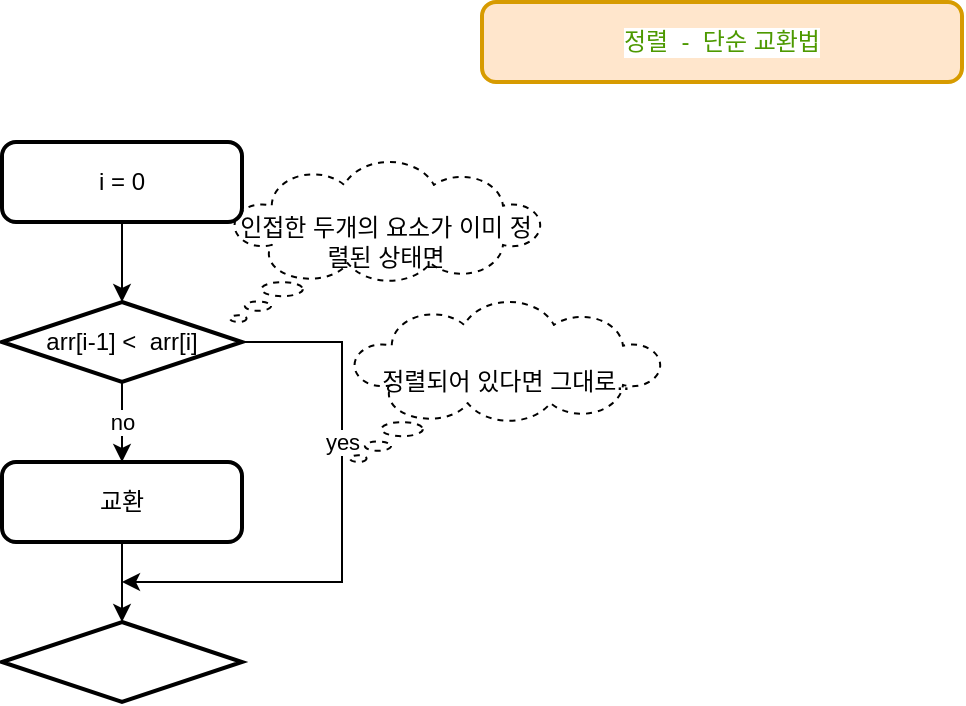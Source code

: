 <mxfile version="16.4.0" type="device"><diagram id="pjy7HTLBJCmwS--qtLxb" name="Page-1"><mxGraphModel dx="965" dy="701" grid="1" gridSize="10" guides="1" tooltips="1" connect="1" arrows="1" fold="1" page="1" pageScale="1" pageWidth="827" pageHeight="1169" math="0" shadow="0"><root><mxCell id="0"/><mxCell id="1" parent="0"/><mxCell id="uGFQTlbAYWveSa10wf9U-9" value="인접한 두개의 요소가 이미 정렬된 상태면" style="whiteSpace=wrap;html=1;shape=mxgraph.basic.cloud_callout;dashed=1;" vertex="1" parent="1"><mxGeometry x="154" y="90" width="156" height="80" as="geometry"/></mxCell><mxCell id="w__C6oTkbOjl8aLLd7qb-1" value="&lt;font color=&quot;#4d9900&quot;&gt;정렬&amp;nbsp; -&amp;nbsp; 단순 교환법&lt;/font&gt;" style="rounded=1;whiteSpace=wrap;html=1;absoluteArcSize=1;arcSize=14;strokeWidth=2;fillColor=#ffe6cc;strokeColor=#d79b00;labelBackgroundColor=#FFFFFF;" parent="1" vertex="1"><mxGeometry x="280" y="10" width="240" height="40" as="geometry"/></mxCell><mxCell id="uGFQTlbAYWveSa10wf9U-3" value="" style="edgeStyle=orthogonalEdgeStyle;rounded=0;orthogonalLoop=1;jettySize=auto;html=1;" edge="1" parent="1" source="hwK7Rld6GqHjdvsfbywJ-45" target="uGFQTlbAYWveSa10wf9U-1"><mxGeometry relative="1" as="geometry"/></mxCell><mxCell id="hwK7Rld6GqHjdvsfbywJ-45" value="i = 0" style="rounded=1;whiteSpace=wrap;html=1;absoluteArcSize=1;arcSize=14;strokeWidth=2;" parent="1" vertex="1"><mxGeometry x="40" y="80" width="120" height="40" as="geometry"/></mxCell><mxCell id="uGFQTlbAYWveSa10wf9U-4" value="no" style="edgeStyle=orthogonalEdgeStyle;rounded=0;orthogonalLoop=1;jettySize=auto;html=1;" edge="1" parent="1" source="uGFQTlbAYWveSa10wf9U-1" target="uGFQTlbAYWveSa10wf9U-2"><mxGeometry relative="1" as="geometry"/></mxCell><mxCell id="uGFQTlbAYWveSa10wf9U-8" value="yes" style="edgeStyle=orthogonalEdgeStyle;rounded=0;orthogonalLoop=1;jettySize=auto;html=1;exitX=1;exitY=0.5;exitDx=0;exitDy=0;exitPerimeter=0;" edge="1" parent="1" source="uGFQTlbAYWveSa10wf9U-1"><mxGeometry x="-0.286" relative="1" as="geometry"><mxPoint x="100" y="300" as="targetPoint"/><Array as="points"><mxPoint x="210" y="180"/><mxPoint x="210" y="300"/><mxPoint x="100" y="300"/></Array><mxPoint as="offset"/></mxGeometry></mxCell><mxCell id="uGFQTlbAYWveSa10wf9U-1" value="arr[i-1] &amp;lt;&amp;nbsp; arr[i]" style="strokeWidth=2;html=1;shape=mxgraph.flowchart.decision;whiteSpace=wrap;" vertex="1" parent="1"><mxGeometry x="40" y="160" width="120" height="40" as="geometry"/></mxCell><mxCell id="uGFQTlbAYWveSa10wf9U-6" value="" style="edgeStyle=orthogonalEdgeStyle;rounded=0;orthogonalLoop=1;jettySize=auto;html=1;" edge="1" parent="1" source="uGFQTlbAYWveSa10wf9U-2" target="uGFQTlbAYWveSa10wf9U-5"><mxGeometry relative="1" as="geometry"/></mxCell><mxCell id="uGFQTlbAYWveSa10wf9U-2" value="교환" style="rounded=1;whiteSpace=wrap;html=1;absoluteArcSize=1;arcSize=14;strokeWidth=2;" vertex="1" parent="1"><mxGeometry x="40" y="240" width="120" height="40" as="geometry"/></mxCell><mxCell id="uGFQTlbAYWveSa10wf9U-5" value="" style="strokeWidth=2;html=1;shape=mxgraph.flowchart.decision;whiteSpace=wrap;" vertex="1" parent="1"><mxGeometry x="40" y="320" width="120" height="40" as="geometry"/></mxCell><mxCell id="uGFQTlbAYWveSa10wf9U-10" value="정렬되어 있다면 그대로.." style="whiteSpace=wrap;html=1;shape=mxgraph.basic.cloud_callout;dashed=1;" vertex="1" parent="1"><mxGeometry x="214" y="160" width="156" height="80" as="geometry"/></mxCell></root></mxGraphModel></diagram></mxfile>